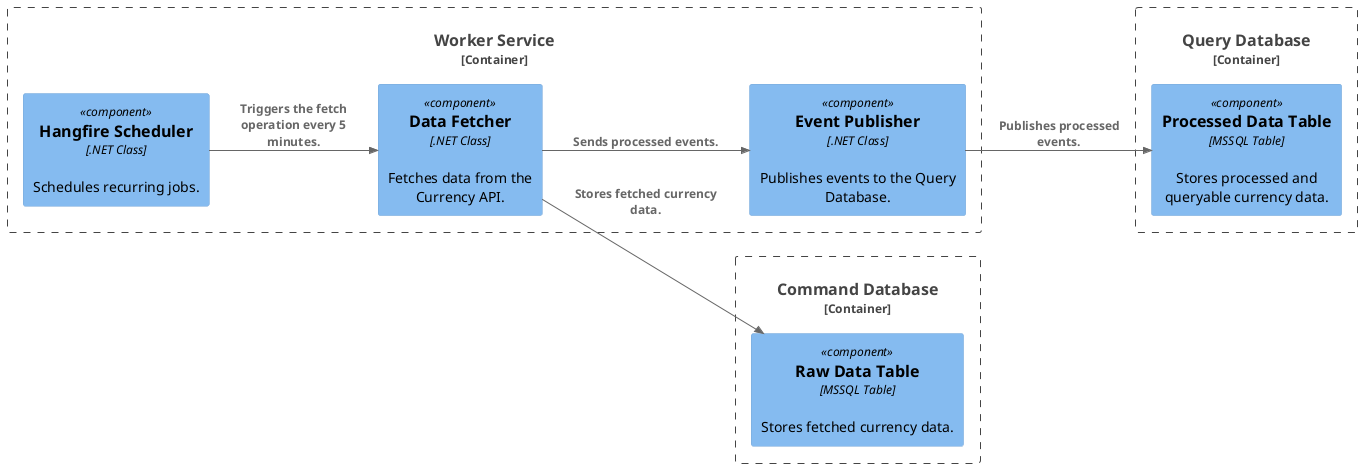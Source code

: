 @startuml ComponentDiagram
!include <C4/C4_Component>

' Component Diagram (focused on Worker Service and Jobs)
LAYOUT_LEFT_RIGHT()

Container_Boundary(worker_service, "Worker Service") {
    Component(hangfire_scheduler, "Hangfire Scheduler", ".NET Class", "Schedules recurring jobs.")
    Component(data_fetcher, "Data Fetcher", ".NET Class", "Fetches data from the Currency API.")
    Component(event_publisher, "Event Publisher", ".NET Class", "Publishes events to the Query Database.")
}

Container_Boundary(command_db, "Command Database") {
    Component(raw_data_table, "Raw Data Table", "MSSQL Table", "Stores fetched currency data.")
}

Container_Boundary(query_db, "Query Database") {
    Component(processed_data_table, "Processed Data Table", "MSSQL Table", "Stores processed and queryable currency data.")
}

Rel(hangfire_scheduler, data_fetcher, "Triggers the fetch operation every 5 minutes.")
Rel(data_fetcher, raw_data_table, "Stores fetched currency data.")
Rel(data_fetcher, event_publisher, "Sends processed events.")
Rel(event_publisher, processed_data_table, "Publishes processed events.")
@enduml